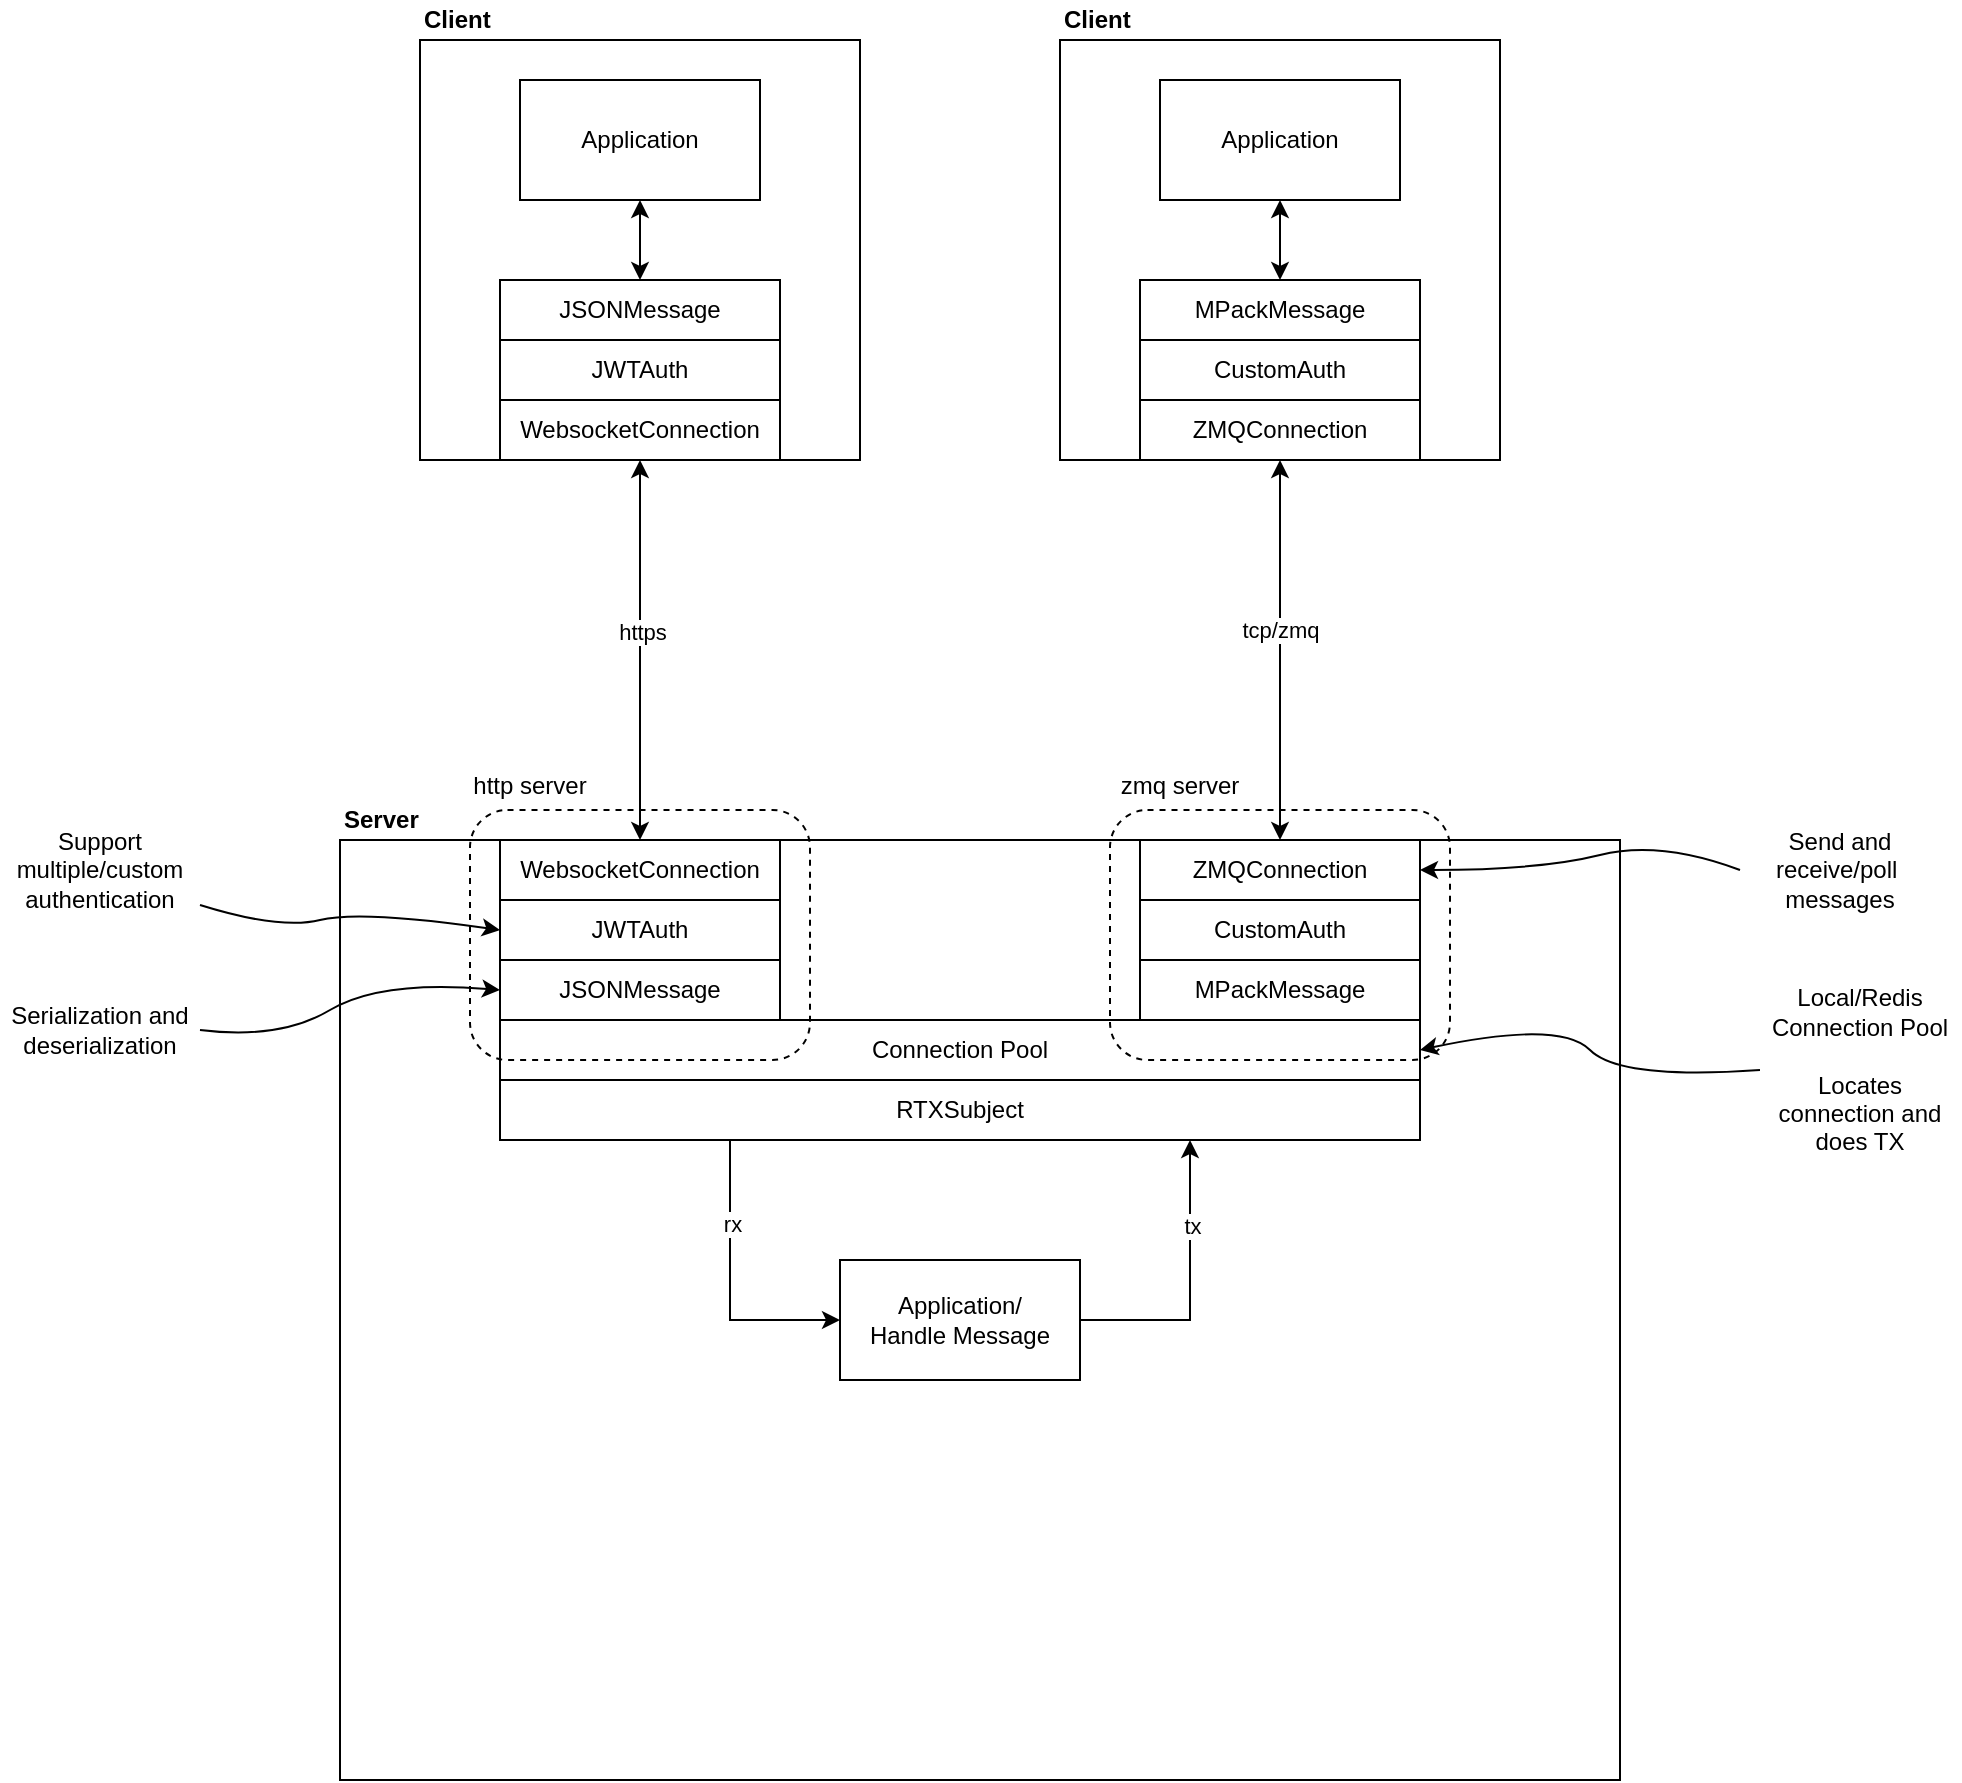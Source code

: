 <mxfile version="16.4.0" type="device"><diagram id="UmE7KTe4HHjY_7YWXOJZ" name="Page-1"><mxGraphModel dx="2061" dy="798" grid="1" gridSize="10" guides="1" tooltips="1" connect="1" arrows="1" fold="1" page="1" pageScale="1" pageWidth="827" pageHeight="1169" math="0" shadow="0"><root><mxCell id="0"/><mxCell id="1" parent="0"/><mxCell id="9fhvLSyAYI1t9eG_L27w-5" value="" style="rounded=0;whiteSpace=wrap;html=1;" vertex="1" parent="1"><mxGeometry x="120" y="80" width="220" height="210" as="geometry"/></mxCell><mxCell id="9fhvLSyAYI1t9eG_L27w-14" style="edgeStyle=orthogonalEdgeStyle;rounded=0;orthogonalLoop=1;jettySize=auto;html=1;entryX=0.5;entryY=0;entryDx=0;entryDy=0;startArrow=classic;startFill=1;" edge="1" parent="1" source="9fhvLSyAYI1t9eG_L27w-6" target="9fhvLSyAYI1t9eG_L27w-10"><mxGeometry relative="1" as="geometry"/></mxCell><mxCell id="9fhvLSyAYI1t9eG_L27w-17" value="https" style="edgeLabel;html=1;align=center;verticalAlign=middle;resizable=0;points=[];" vertex="1" connectable="0" parent="9fhvLSyAYI1t9eG_L27w-14"><mxGeometry x="-0.095" y="1" relative="1" as="geometry"><mxPoint as="offset"/></mxGeometry></mxCell><mxCell id="9fhvLSyAYI1t9eG_L27w-6" value="WebsocketConnection" style="rounded=0;whiteSpace=wrap;html=1;" vertex="1" parent="1"><mxGeometry x="160" y="260" width="140" height="30" as="geometry"/></mxCell><mxCell id="9fhvLSyAYI1t9eG_L27w-7" value="" style="rounded=0;whiteSpace=wrap;html=1;" vertex="1" parent="1"><mxGeometry x="440" y="80" width="220" height="210" as="geometry"/></mxCell><mxCell id="9fhvLSyAYI1t9eG_L27w-15" style="edgeStyle=orthogonalEdgeStyle;rounded=0;orthogonalLoop=1;jettySize=auto;html=1;entryX=0.5;entryY=0;entryDx=0;entryDy=0;startArrow=classic;startFill=1;" edge="1" parent="1" source="9fhvLSyAYI1t9eG_L27w-8" target="9fhvLSyAYI1t9eG_L27w-12"><mxGeometry relative="1" as="geometry"/></mxCell><mxCell id="9fhvLSyAYI1t9eG_L27w-18" value="tcp/zmq" style="edgeLabel;html=1;align=center;verticalAlign=middle;resizable=0;points=[];" vertex="1" connectable="0" parent="9fhvLSyAYI1t9eG_L27w-15"><mxGeometry x="-0.105" relative="1" as="geometry"><mxPoint as="offset"/></mxGeometry></mxCell><mxCell id="9fhvLSyAYI1t9eG_L27w-8" value="ZMQConnection" style="rounded=0;whiteSpace=wrap;html=1;" vertex="1" parent="1"><mxGeometry x="480" y="260" width="140" height="30" as="geometry"/></mxCell><mxCell id="9fhvLSyAYI1t9eG_L27w-9" value="" style="rounded=0;whiteSpace=wrap;html=1;" vertex="1" parent="1"><mxGeometry x="80" y="480" width="640" height="470" as="geometry"/></mxCell><mxCell id="9fhvLSyAYI1t9eG_L27w-10" value="WebsocketConnection" style="rounded=0;whiteSpace=wrap;html=1;" vertex="1" parent="1"><mxGeometry x="160" y="480" width="140" height="30" as="geometry"/></mxCell><mxCell id="9fhvLSyAYI1t9eG_L27w-11" value="JWTAuth" style="rounded=0;whiteSpace=wrap;html=1;" vertex="1" parent="1"><mxGeometry x="160" y="510" width="140" height="30" as="geometry"/></mxCell><mxCell id="9fhvLSyAYI1t9eG_L27w-12" value="ZMQConnection" style="rounded=0;whiteSpace=wrap;html=1;" vertex="1" parent="1"><mxGeometry x="480" y="480" width="140" height="30" as="geometry"/></mxCell><mxCell id="9fhvLSyAYI1t9eG_L27w-13" value="CustomAuth" style="rounded=0;whiteSpace=wrap;html=1;" vertex="1" parent="1"><mxGeometry x="480" y="510" width="140" height="30" as="geometry"/></mxCell><mxCell id="9fhvLSyAYI1t9eG_L27w-19" value="JSONMessage" style="rounded=0;whiteSpace=wrap;html=1;" vertex="1" parent="1"><mxGeometry x="160" y="540" width="140" height="30" as="geometry"/></mxCell><mxCell id="9fhvLSyAYI1t9eG_L27w-20" value="MPackMessage" style="rounded=0;whiteSpace=wrap;html=1;" vertex="1" parent="1"><mxGeometry x="480" y="540" width="140" height="30" as="geometry"/></mxCell><mxCell id="9fhvLSyAYI1t9eG_L27w-21" value="JWTAuth" style="rounded=0;whiteSpace=wrap;html=1;" vertex="1" parent="1"><mxGeometry x="160" y="230" width="140" height="30" as="geometry"/></mxCell><mxCell id="9fhvLSyAYI1t9eG_L27w-22" value="CustomAuth" style="rounded=0;whiteSpace=wrap;html=1;" vertex="1" parent="1"><mxGeometry x="480" y="230" width="140" height="30" as="geometry"/></mxCell><mxCell id="9fhvLSyAYI1t9eG_L27w-23" value="" style="curved=1;endArrow=classic;html=1;rounded=0;entryX=0;entryY=0.5;entryDx=0;entryDy=0;exitX=1;exitY=0.5;exitDx=0;exitDy=0;" edge="1" parent="1" source="9fhvLSyAYI1t9eG_L27w-24" target="9fhvLSyAYI1t9eG_L27w-19"><mxGeometry width="50" height="50" relative="1" as="geometry"><mxPoint x="10" y="580" as="sourcePoint"/><mxPoint x="-30" y="590" as="targetPoint"/><Array as="points"><mxPoint x="50" y="580"/><mxPoint x="100" y="550"/></Array></mxGeometry></mxCell><mxCell id="9fhvLSyAYI1t9eG_L27w-24" value="Serialization and deserialization" style="text;html=1;strokeColor=none;fillColor=none;align=center;verticalAlign=middle;whiteSpace=wrap;rounded=0;" vertex="1" parent="1"><mxGeometry x="-90" y="540" width="100" height="70" as="geometry"/></mxCell><mxCell id="9fhvLSyAYI1t9eG_L27w-25" value="" style="curved=1;endArrow=none;html=1;rounded=0;exitX=1;exitY=0.5;exitDx=0;exitDy=0;startArrow=classic;startFill=1;endFill=0;" edge="1" parent="1" source="9fhvLSyAYI1t9eG_L27w-12"><mxGeometry width="50" height="50" relative="1" as="geometry"><mxPoint x="630" y="495" as="sourcePoint"/><mxPoint x="780" y="495" as="targetPoint"/><Array as="points"><mxPoint x="680" y="495"/><mxPoint x="740" y="480"/></Array></mxGeometry></mxCell><mxCell id="9fhvLSyAYI1t9eG_L27w-26" value="Send and receive/poll&amp;nbsp;&lt;br&gt;messages" style="text;html=1;strokeColor=none;fillColor=none;align=center;verticalAlign=middle;whiteSpace=wrap;rounded=0;" vertex="1" parent="1"><mxGeometry x="780" y="460" width="100" height="70" as="geometry"/></mxCell><mxCell id="9fhvLSyAYI1t9eG_L27w-36" value="Application/&lt;br&gt;Handle Message" style="rounded=0;whiteSpace=wrap;html=1;" vertex="1" parent="1"><mxGeometry x="330" y="690" width="120" height="60" as="geometry"/></mxCell><mxCell id="9fhvLSyAYI1t9eG_L27w-38" value="Connection Pool" style="rounded=0;whiteSpace=wrap;html=1;" vertex="1" parent="1"><mxGeometry x="160" y="570" width="460" height="30" as="geometry"/></mxCell><mxCell id="9fhvLSyAYI1t9eG_L27w-47" style="edgeStyle=orthogonalEdgeStyle;rounded=0;orthogonalLoop=1;jettySize=auto;html=1;exitX=0.25;exitY=1;exitDx=0;exitDy=0;entryX=0;entryY=0.5;entryDx=0;entryDy=0;startArrow=none;startFill=0;endArrow=classic;endFill=1;" edge="1" parent="1" source="9fhvLSyAYI1t9eG_L27w-45" target="9fhvLSyAYI1t9eG_L27w-36"><mxGeometry relative="1" as="geometry"/></mxCell><mxCell id="9fhvLSyAYI1t9eG_L27w-50" value="rx" style="edgeLabel;html=1;align=center;verticalAlign=middle;resizable=0;points=[];" vertex="1" connectable="0" parent="9fhvLSyAYI1t9eG_L27w-47"><mxGeometry x="-0.421" y="1" relative="1" as="geometry"><mxPoint as="offset"/></mxGeometry></mxCell><mxCell id="9fhvLSyAYI1t9eG_L27w-49" style="edgeStyle=orthogonalEdgeStyle;rounded=0;orthogonalLoop=1;jettySize=auto;html=1;exitX=0.75;exitY=1;exitDx=0;exitDy=0;entryX=1;entryY=0.5;entryDx=0;entryDy=0;startArrow=classic;startFill=1;endArrow=none;endFill=0;" edge="1" parent="1" source="9fhvLSyAYI1t9eG_L27w-45" target="9fhvLSyAYI1t9eG_L27w-36"><mxGeometry relative="1" as="geometry"><Array as="points"><mxPoint x="505" y="720"/></Array></mxGeometry></mxCell><mxCell id="9fhvLSyAYI1t9eG_L27w-51" value="tx" style="edgeLabel;html=1;align=center;verticalAlign=middle;resizable=0;points=[];" vertex="1" connectable="0" parent="9fhvLSyAYI1t9eG_L27w-49"><mxGeometry x="-0.407" y="1" relative="1" as="geometry"><mxPoint as="offset"/></mxGeometry></mxCell><mxCell id="9fhvLSyAYI1t9eG_L27w-45" value="RTXSubject" style="rounded=0;whiteSpace=wrap;html=1;" vertex="1" parent="1"><mxGeometry x="160" y="600" width="460" height="30" as="geometry"/></mxCell><mxCell id="9fhvLSyAYI1t9eG_L27w-52" value="" style="curved=1;endArrow=classic;html=1;rounded=0;entryX=0;entryY=0.5;entryDx=0;entryDy=0;exitX=1;exitY=0.75;exitDx=0;exitDy=0;" edge="1" parent="1" source="9fhvLSyAYI1t9eG_L27w-53" target="9fhvLSyAYI1t9eG_L27w-11"><mxGeometry width="50" height="50" relative="1" as="geometry"><mxPoint x="10" y="515" as="sourcePoint"/><mxPoint x="130" y="515" as="targetPoint"/><Array as="points"><mxPoint x="50" y="525"/><mxPoint x="90" y="515"/></Array></mxGeometry></mxCell><mxCell id="9fhvLSyAYI1t9eG_L27w-53" value="Support multiple/custom&lt;br&gt;authentication" style="text;html=1;strokeColor=none;fillColor=none;align=center;verticalAlign=middle;whiteSpace=wrap;rounded=0;" vertex="1" parent="1"><mxGeometry x="-90" y="460" width="100" height="70" as="geometry"/></mxCell><mxCell id="9fhvLSyAYI1t9eG_L27w-54" value="JSONMessage" style="rounded=0;whiteSpace=wrap;html=1;" vertex="1" parent="1"><mxGeometry x="160" y="200" width="140" height="30" as="geometry"/></mxCell><mxCell id="9fhvLSyAYI1t9eG_L27w-55" value="MPackMessage" style="rounded=0;whiteSpace=wrap;html=1;" vertex="1" parent="1"><mxGeometry x="480" y="200" width="140" height="30" as="geometry"/></mxCell><mxCell id="9fhvLSyAYI1t9eG_L27w-57" style="edgeStyle=orthogonalEdgeStyle;rounded=0;orthogonalLoop=1;jettySize=auto;html=1;entryX=0.5;entryY=0;entryDx=0;entryDy=0;startArrow=classic;startFill=1;endArrow=classic;endFill=1;" edge="1" parent="1" source="9fhvLSyAYI1t9eG_L27w-56" target="9fhvLSyAYI1t9eG_L27w-54"><mxGeometry relative="1" as="geometry"/></mxCell><mxCell id="9fhvLSyAYI1t9eG_L27w-56" value="Application" style="rounded=0;whiteSpace=wrap;html=1;" vertex="1" parent="1"><mxGeometry x="170" y="100" width="120" height="60" as="geometry"/></mxCell><mxCell id="9fhvLSyAYI1t9eG_L27w-59" style="edgeStyle=orthogonalEdgeStyle;rounded=0;orthogonalLoop=1;jettySize=auto;html=1;entryX=0.5;entryY=0;entryDx=0;entryDy=0;startArrow=classic;startFill=1;endArrow=classic;endFill=1;" edge="1" parent="1" source="9fhvLSyAYI1t9eG_L27w-58" target="9fhvLSyAYI1t9eG_L27w-55"><mxGeometry relative="1" as="geometry"/></mxCell><mxCell id="9fhvLSyAYI1t9eG_L27w-58" value="Application" style="rounded=0;whiteSpace=wrap;html=1;" vertex="1" parent="1"><mxGeometry x="490" y="100" width="120" height="60" as="geometry"/></mxCell><mxCell id="9fhvLSyAYI1t9eG_L27w-61" value="&lt;b&gt;Client&lt;span style=&quot;color: rgba(0 , 0 , 0 , 0) ; font-family: monospace ; font-size: 0px&quot;&gt;%3CmxGraphModel%3E%3Croot%3E%3CmxCell%20id%3D%220%22%2F%3E%3CmxCell%20id%3D%221%22%20parent%3D%220%22%2F%3E%3CmxCell%20id%3D%222%22%20value%3D%22Application%22%20style%3D%22rounded%3D0%3BwhiteSpace%3Dwrap%3Bhtml%3D1%3B%22%20vertex%3D%221%22%20parent%3D%221%22%3E%3CmxGeometry%20x%3D%22170%22%20y%3D%22100%22%20width%3D%22120%22%20height%3D%2260%22%20as%3D%22geometry%22%2F%3E%3C%2FmxCell%3E%3C%2Froot%3E%3C%2FmxGraphModel%3E&lt;/span&gt;&lt;/b&gt;" style="text;html=1;strokeColor=none;fillColor=none;align=left;verticalAlign=middle;whiteSpace=wrap;rounded=0;" vertex="1" parent="1"><mxGeometry x="440" y="60" width="60" height="20" as="geometry"/></mxCell><mxCell id="9fhvLSyAYI1t9eG_L27w-62" value="&lt;b&gt;Client&lt;span style=&quot;color: rgba(0 , 0 , 0 , 0) ; font-family: monospace ; font-size: 0px&quot;&gt;%3CmxGraphModel%3E%3Croot%3E%3CmxCell%20id%3D%220%22%2F%3E%3CmxCell%20id%3D%221%22%20parent%3D%220%22%2F%3E%3CmxCell%20id%3D%222%22%20value%3D%22Application%22%20style%3D%22rounded%3D0%3BwhiteSpace%3Dwrap%3Bhtml%3D1%3B%22%20vertex%3D%221%22%20parent%3D%221%22%3E%3CmxGeometry%20x%3D%22170%22%20y%3D%22100%22%20width%3D%22120%22%20height%3D%2260%22%20as%3D%22geometry%22%2F%3E%3C%2FmxCell%3E%3C%2Froot%3E%3C%2FmxGraphModel%3E&lt;/span&gt;&lt;/b&gt;" style="text;html=1;strokeColor=none;fillColor=none;align=left;verticalAlign=middle;whiteSpace=wrap;rounded=0;" vertex="1" parent="1"><mxGeometry x="120" y="60" width="60" height="20" as="geometry"/></mxCell><mxCell id="9fhvLSyAYI1t9eG_L27w-63" value="&lt;b&gt;Server&lt;/b&gt;" style="text;html=1;strokeColor=none;fillColor=none;align=left;verticalAlign=middle;whiteSpace=wrap;rounded=0;" vertex="1" parent="1"><mxGeometry x="80" y="460" width="60" height="20" as="geometry"/></mxCell><mxCell id="9fhvLSyAYI1t9eG_L27w-64" value="" style="curved=1;endArrow=classic;html=1;rounded=0;entryX=1;entryY=0.5;entryDx=0;entryDy=0;exitX=0;exitY=0.5;exitDx=0;exitDy=0;" edge="1" parent="1" source="9fhvLSyAYI1t9eG_L27w-65" target="9fhvLSyAYI1t9eG_L27w-38"><mxGeometry width="50" height="50" relative="1" as="geometry"><mxPoint x="780" y="590" as="sourcePoint"/><mxPoint x="810" y="600" as="targetPoint"/><Array as="points"><mxPoint x="720" y="600"/><mxPoint x="690" y="570"/></Array></mxGeometry></mxCell><mxCell id="9fhvLSyAYI1t9eG_L27w-65" value="Local/Redis&lt;br&gt;Connection Pool&lt;br&gt;&lt;br&gt;Locates connection and does TX" style="text;html=1;strokeColor=none;fillColor=none;align=center;verticalAlign=middle;whiteSpace=wrap;rounded=0;" vertex="1" parent="1"><mxGeometry x="790" y="550" width="100" height="90" as="geometry"/></mxCell><mxCell id="9fhvLSyAYI1t9eG_L27w-66" value="" style="rounded=1;whiteSpace=wrap;html=1;dashed=1;fillColor=none;" vertex="1" parent="1"><mxGeometry x="145" y="465" width="170" height="125" as="geometry"/></mxCell><mxCell id="9fhvLSyAYI1t9eG_L27w-67" value="" style="rounded=1;whiteSpace=wrap;html=1;dashed=1;fillColor=none;" vertex="1" parent="1"><mxGeometry x="465" y="465" width="170" height="125" as="geometry"/></mxCell><mxCell id="9fhvLSyAYI1t9eG_L27w-68" value="http server" style="text;html=1;strokeColor=none;fillColor=none;align=center;verticalAlign=middle;whiteSpace=wrap;rounded=0;dashed=1;" vertex="1" parent="1"><mxGeometry x="145" y="440" width="60" height="25" as="geometry"/></mxCell><mxCell id="9fhvLSyAYI1t9eG_L27w-69" value="zmq server" style="text;html=1;strokeColor=none;fillColor=none;align=center;verticalAlign=middle;whiteSpace=wrap;rounded=0;dashed=1;" vertex="1" parent="1"><mxGeometry x="465" y="440" width="70" height="25" as="geometry"/></mxCell></root></mxGraphModel></diagram></mxfile>
